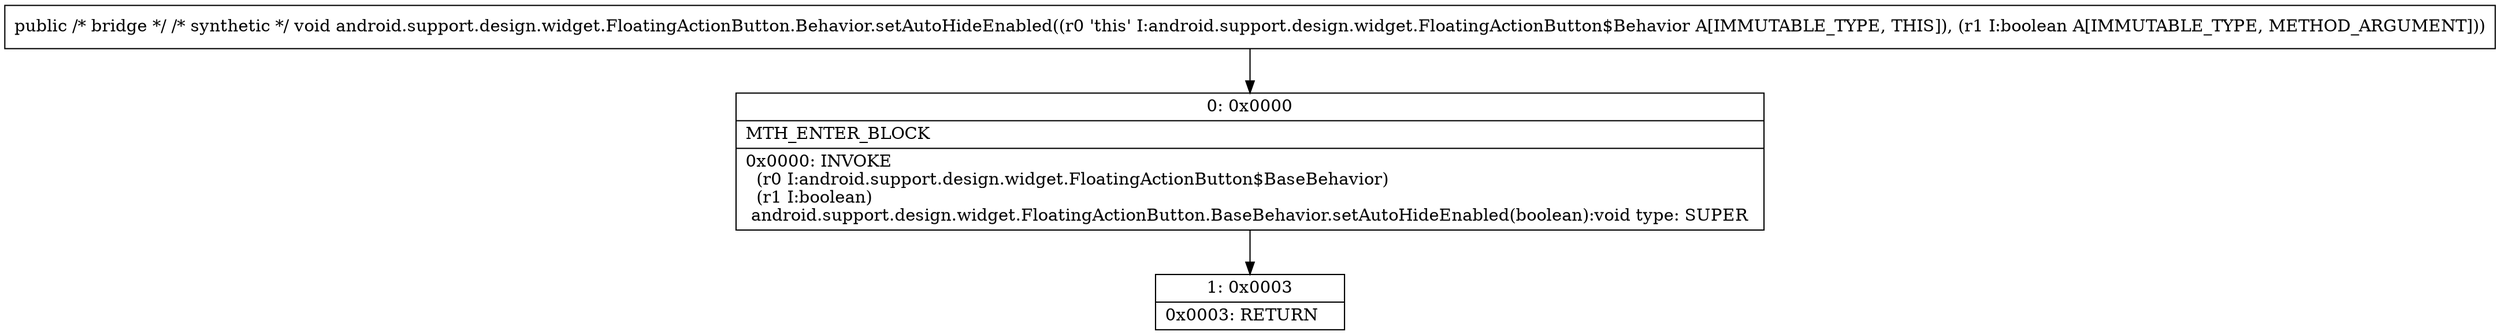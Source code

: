 digraph "CFG forandroid.support.design.widget.FloatingActionButton.Behavior.setAutoHideEnabled(Z)V" {
Node_0 [shape=record,label="{0\:\ 0x0000|MTH_ENTER_BLOCK\l|0x0000: INVOKE  \l  (r0 I:android.support.design.widget.FloatingActionButton$BaseBehavior)\l  (r1 I:boolean)\l android.support.design.widget.FloatingActionButton.BaseBehavior.setAutoHideEnabled(boolean):void type: SUPER \l}"];
Node_1 [shape=record,label="{1\:\ 0x0003|0x0003: RETURN   \l}"];
MethodNode[shape=record,label="{public \/* bridge *\/ \/* synthetic *\/ void android.support.design.widget.FloatingActionButton.Behavior.setAutoHideEnabled((r0 'this' I:android.support.design.widget.FloatingActionButton$Behavior A[IMMUTABLE_TYPE, THIS]), (r1 I:boolean A[IMMUTABLE_TYPE, METHOD_ARGUMENT])) }"];
MethodNode -> Node_0;
Node_0 -> Node_1;
}

